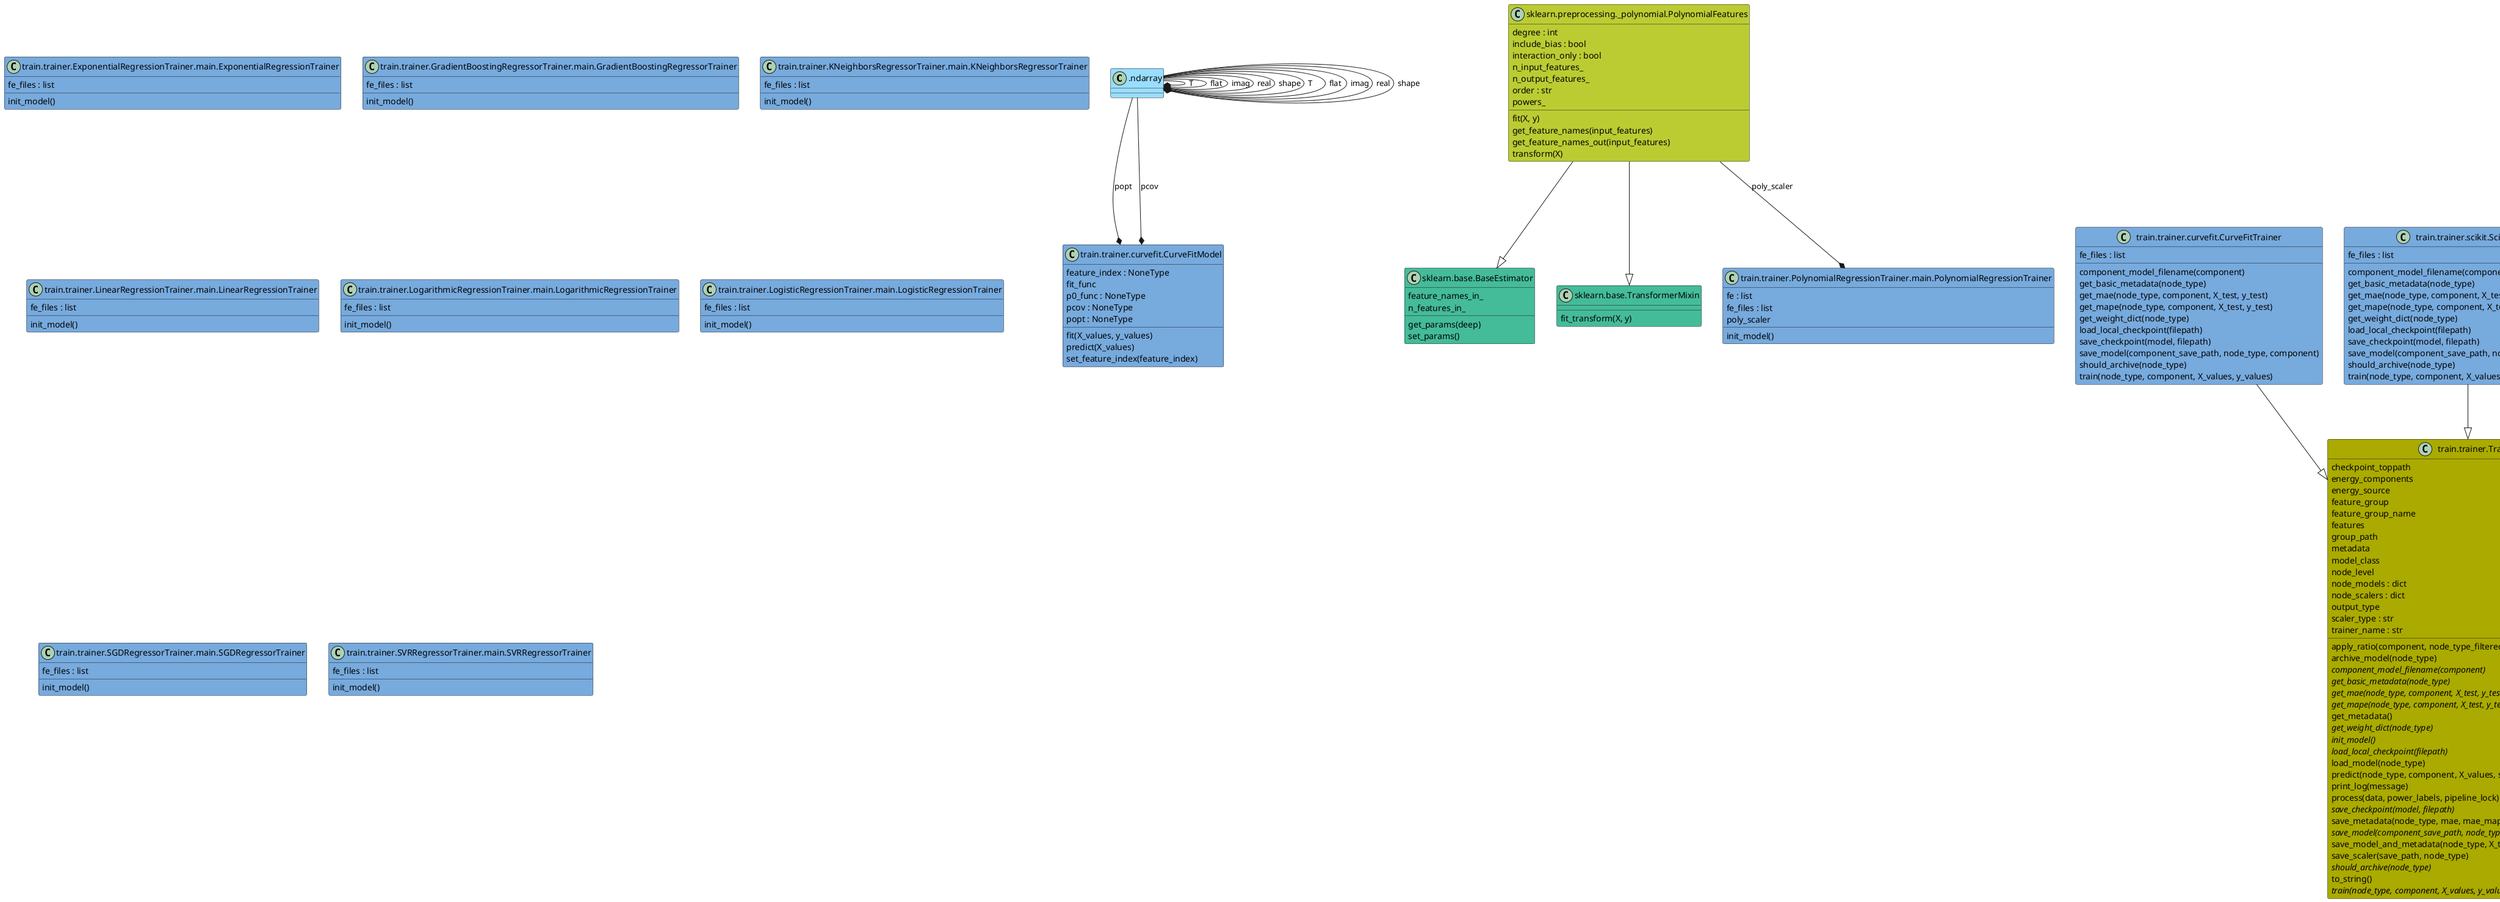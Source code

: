 @startuml classes
set namespaceSeparator none
class ".ndarray" as .ndarray #99DDFF {
}
class "sklearn.base.BaseEstimator" as sklearn.base.BaseEstimator #44BB99 {
  feature_names_in_
  n_features_in_
  get_params(deep)
  set_params()
}
class "sklearn.base.TransformerMixin" as sklearn.base.TransformerMixin #44BB99 {
  fit_transform(X, y)
}
class "sklearn.preprocessing._polynomial.PolynomialFeatures" as sklearn.preprocessing._polynomial.PolynomialFeatures #BBCC33 {
  degree : int
  include_bias : bool
  interaction_only : bool
  n_input_features_
  n_output_features_
  order : str
  powers_
  fit(X, y)
  get_feature_names(input_features)
  get_feature_names_out(input_features)
  transform(X)
}
class "train.trainer.ExponentialRegressionTrainer.main.ExponentialRegressionTrainer" as train.trainer.ExponentialRegressionTrainer.main.ExponentialRegressionTrainer #77AADD {
  fe_files : list
  init_model()
}
class "train.trainer.GradientBoostingRegressorTrainer.main.GradientBoostingRegressorTrainer" as train.trainer.GradientBoostingRegressorTrainer.main.GradientBoostingRegressorTrainer #77AADD {
  fe_files : list
  init_model()
}
class "train.trainer.KNeighborsRegressorTrainer.main.KNeighborsRegressorTrainer" as train.trainer.KNeighborsRegressorTrainer.main.KNeighborsRegressorTrainer #77AADD {
  fe_files : list
  init_model()
}
class "train.trainer.LinearRegressionTrainer.main.LinearRegressionTrainer" as train.trainer.LinearRegressionTrainer.main.LinearRegressionTrainer #77AADD {
  fe_files : list
  init_model()
}
class "train.trainer.LogarithmicRegressionTrainer.main.LogarithmicRegressionTrainer" as train.trainer.LogarithmicRegressionTrainer.main.LogarithmicRegressionTrainer #77AADD {
  fe_files : list
  init_model()
}
class "train.trainer.LogisticRegressionTrainer.main.LogisticRegressionTrainer" as train.trainer.LogisticRegressionTrainer.main.LogisticRegressionTrainer #77AADD {
  fe_files : list
  init_model()
}
class "train.trainer.PolynomialRegressionTrainer.main.PolynomialRegressionTrainer" as train.trainer.PolynomialRegressionTrainer.main.PolynomialRegressionTrainer #77AADD {
  fe : list
  fe_files : list
  poly_scaler
  init_model()
}
class "train.trainer.SGDRegressorTrainer.main.SGDRegressorTrainer" as train.trainer.SGDRegressorTrainer.main.SGDRegressorTrainer #77AADD {
  fe_files : list
  init_model()
}
class "train.trainer.SVRRegressorTrainer.main.SVRRegressorTrainer" as train.trainer.SVRRegressorTrainer.main.SVRRegressorTrainer #77AADD {
  fe_files : list
  init_model()
}
class "train.trainer.Trainer" as train.trainer.Trainer #AAAA00 {
  checkpoint_toppath
  energy_components
  energy_source
  feature_group
  feature_group_name
  features
  group_path
  metadata
  model_class
  node_level
  node_models : dict
  node_scalers : dict
  output_type
  scaler_type : str
  trainer_name : str
  apply_ratio(component, node_type_filtered_data, power_labels)
  archive_model(node_type)
  {abstract}component_model_filename(component)
  {abstract}get_basic_metadata(node_type)
  {abstract}get_mae(node_type, component, X_test, y_test)
  {abstract}get_mape(node_type, component, X_test, y_test)
  get_metadata()
  {abstract}get_weight_dict(node_type)
  {abstract}init_model()
  {abstract}load_local_checkpoint(filepath)
  load_model(node_type)
  predict(node_type, component, X_values, skip_preprocess)
  print_log(message)
  process(data, power_labels, pipeline_lock)
  {abstract}save_checkpoint(model, filepath)
  save_metadata(node_type, mae, mae_map, mape, mape_map, item)
  {abstract}save_model(component_save_path, node_type, component)
  save_model_and_metadata(node_type, X_test_map, y_test_map)
  save_scaler(save_path, node_type)
  {abstract}should_archive(node_type)
  to_string()
  {abstract}train(node_type, component, X_values, y_values)
}
class "train.trainer.XGBoostTrainer.main.XGBoostRegressionModelGenerationPipeline" as train.trainer.XGBoostTrainer.main.XGBoostRegressionModelGenerationPipeline #77AADD {
  feature_names : List[str]
  label_names : List[str]
  model_desc : str
  model_filename
  model_name : str
  save_location : str
  model_exists() -> bool
  model_json_data_exists() -> bool
  predict(input_values: List[List[float]]) -> Tuple[Optional[List[float]], Optional[Dict[Any, Any]]]
  retrieve_all_model_data() -> Tuple[Optional[xgb.XGBRegressor], Optional[Dict[Any, Any]]]
  train(train_type: XGBoostRegressionTrainType, model_data: pd.DataFrame) -> None
}
class "train.trainer.XGBoostTrainer.main.XGBoostRegressionStandalonePipeline" as train.trainer.XGBoostTrainer.main.XGBoostRegressionStandalonePipeline #77AADD {
  energy_components_labels
  energy_source : str
  feature_group
  features
  model : NoneType
  model_class : str
  model_labels : list
  model_name
  node_level : bool
  save_location : str
  train_type
  initialize_relevant_models() -> None
  predict(features_and_predictions: List[Dict[str, float]]) -> Tuple[List[float], Dict[Any, Any]]
  train(prom_client, refined_results) -> None
}
class "train.trainer.XgboostFitTrainer.main.XgboostFitTrainer" as train.trainer.XgboostFitTrainer.main.XgboostFitTrainer #77AADD {
  fe_files : list
}
class "train.trainer.curvefit.CurveFitModel" as train.trainer.curvefit.CurveFitModel #77AADD {
  feature_index : NoneType
  fit_func
  p0_func : NoneType
  pcov : NoneType
  popt : NoneType
  fit(X_values, y_values)
  predict(X_values)
  set_feature_index(feature_index)
}
class "train.trainer.curvefit.CurveFitTrainer" as train.trainer.curvefit.CurveFitTrainer #77AADD {
  fe_files : list
  component_model_filename(component)
  get_basic_metadata(node_type)
  get_mae(node_type, component, X_test, y_test)
  get_mape(node_type, component, X_test, y_test)
  get_weight_dict(node_type)
  load_local_checkpoint(filepath)
  save_checkpoint(model, filepath)
  save_model(component_save_path, node_type, component)
  should_archive(node_type)
  train(node_type, component, X_values, y_values)
}
class "train.trainer.scikit.ScikitTrainer" as train.trainer.scikit.ScikitTrainer #77AADD {
  fe_files : list
  component_model_filename(component)
  get_basic_metadata(node_type)
  get_mae(node_type, component, X_test, y_test)
  get_mape(node_type, component, X_test, y_test)
  get_weight_dict(node_type)
  load_local_checkpoint(filepath)
  save_checkpoint(model, filepath)
  save_model(component_save_path, node_type, component)
  should_archive(node_type)
  train(node_type, component, X_values, y_values)
}
class "train.trainer.xgboost_interface.XgboostTrainer" as train.trainer.xgboost_interface.XgboostTrainer #77AADD {
  fe_files : list
  component_model_filename(component)
  get_basic_metadata(node_type)
  get_mae(node_type, component, X_test, y_test)
  get_mape(node_type, component, X_test, y_test)
  get_weight_dict(node_type)
  init_model()
  load_local_checkpoint(filepath)
  save_checkpoint(model, filepath)
  save_model(component_save_path, node_type, component)
  should_archive(node_type)
  train(node_type, component, X_values, y_values)
}
sklearn.preprocessing._polynomial.PolynomialFeatures --|> sklearn.base.BaseEstimator
sklearn.preprocessing._polynomial.PolynomialFeatures --|> sklearn.base.TransformerMixin
train.trainer.XgboostFitTrainer.main.XgboostFitTrainer --|> train.trainer.xgboost_interface.XgboostTrainer
train.trainer.curvefit.CurveFitTrainer --|> train.trainer.Trainer
train.trainer.scikit.ScikitTrainer --|> train.trainer.Trainer
train.trainer.xgboost_interface.XgboostTrainer --|> train.trainer.Trainer
.ndarray --* .ndarray : T
.ndarray --* .ndarray : flat
.ndarray --* .ndarray : imag
.ndarray --* .ndarray : real
.ndarray --* .ndarray : shape
.ndarray --* .ndarray : T
.ndarray --* .ndarray : flat
.ndarray --* .ndarray : imag
.ndarray --* .ndarray : real
.ndarray --* .ndarray : shape
.ndarray --* train.trainer.curvefit.CurveFitModel : popt
.ndarray --* train.trainer.curvefit.CurveFitModel : pcov
sklearn.preprocessing._polynomial.PolynomialFeatures --* train.trainer.PolynomialRegressionTrainer.main.PolynomialRegressionTrainer : poly_scaler
train.trainer.XGBoostTrainer.main.XGBoostRegressionModelGenerationPipeline --* train.trainer.XGBoostTrainer.main.XGBoostRegressionStandalonePipeline : model
@enduml
